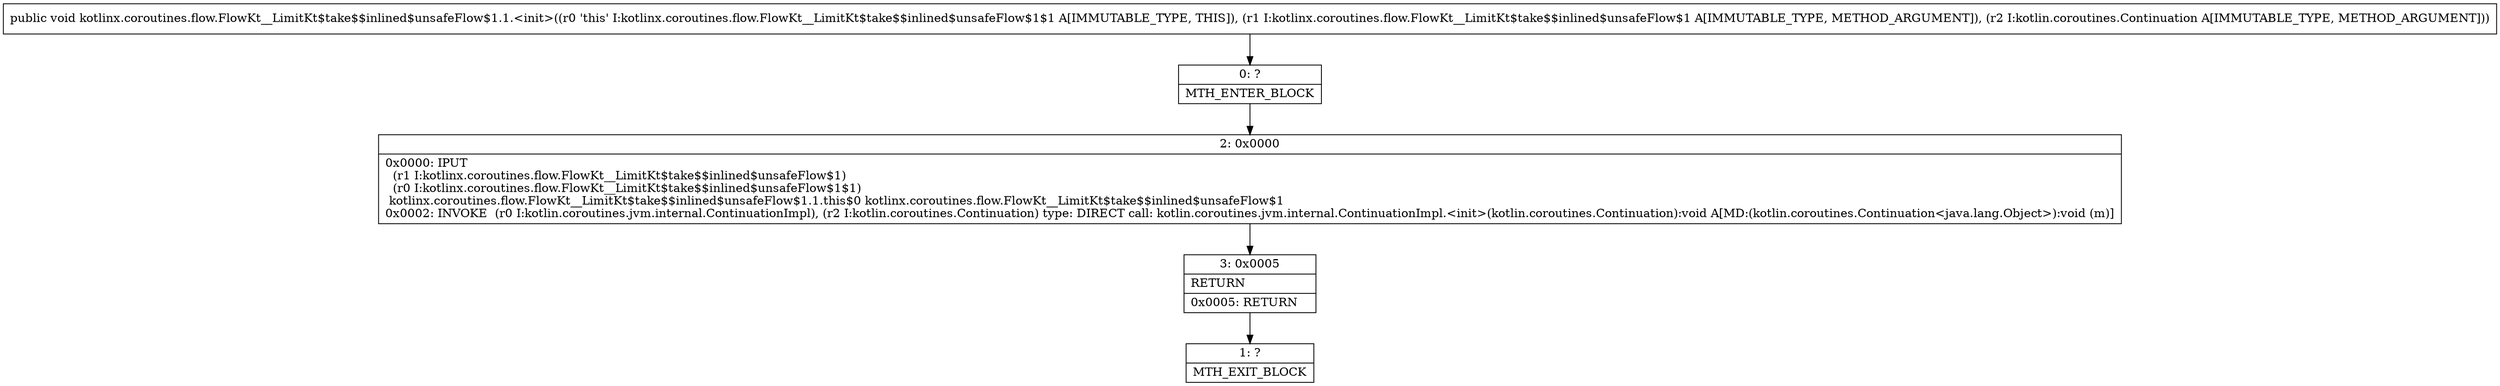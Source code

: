 digraph "CFG forkotlinx.coroutines.flow.FlowKt__LimitKt$take$$inlined$unsafeFlow$1.1.\<init\>(Lkotlinx\/coroutines\/flow\/FlowKt__LimitKt$take$$inlined$unsafeFlow$1;Lkotlin\/coroutines\/Continuation;)V" {
Node_0 [shape=record,label="{0\:\ ?|MTH_ENTER_BLOCK\l}"];
Node_2 [shape=record,label="{2\:\ 0x0000|0x0000: IPUT  \l  (r1 I:kotlinx.coroutines.flow.FlowKt__LimitKt$take$$inlined$unsafeFlow$1)\l  (r0 I:kotlinx.coroutines.flow.FlowKt__LimitKt$take$$inlined$unsafeFlow$1$1)\l kotlinx.coroutines.flow.FlowKt__LimitKt$take$$inlined$unsafeFlow$1.1.this$0 kotlinx.coroutines.flow.FlowKt__LimitKt$take$$inlined$unsafeFlow$1 \l0x0002: INVOKE  (r0 I:kotlin.coroutines.jvm.internal.ContinuationImpl), (r2 I:kotlin.coroutines.Continuation) type: DIRECT call: kotlin.coroutines.jvm.internal.ContinuationImpl.\<init\>(kotlin.coroutines.Continuation):void A[MD:(kotlin.coroutines.Continuation\<java.lang.Object\>):void (m)]\l}"];
Node_3 [shape=record,label="{3\:\ 0x0005|RETURN\l|0x0005: RETURN   \l}"];
Node_1 [shape=record,label="{1\:\ ?|MTH_EXIT_BLOCK\l}"];
MethodNode[shape=record,label="{public void kotlinx.coroutines.flow.FlowKt__LimitKt$take$$inlined$unsafeFlow$1.1.\<init\>((r0 'this' I:kotlinx.coroutines.flow.FlowKt__LimitKt$take$$inlined$unsafeFlow$1$1 A[IMMUTABLE_TYPE, THIS]), (r1 I:kotlinx.coroutines.flow.FlowKt__LimitKt$take$$inlined$unsafeFlow$1 A[IMMUTABLE_TYPE, METHOD_ARGUMENT]), (r2 I:kotlin.coroutines.Continuation A[IMMUTABLE_TYPE, METHOD_ARGUMENT])) }"];
MethodNode -> Node_0;Node_0 -> Node_2;
Node_2 -> Node_3;
Node_3 -> Node_1;
}

